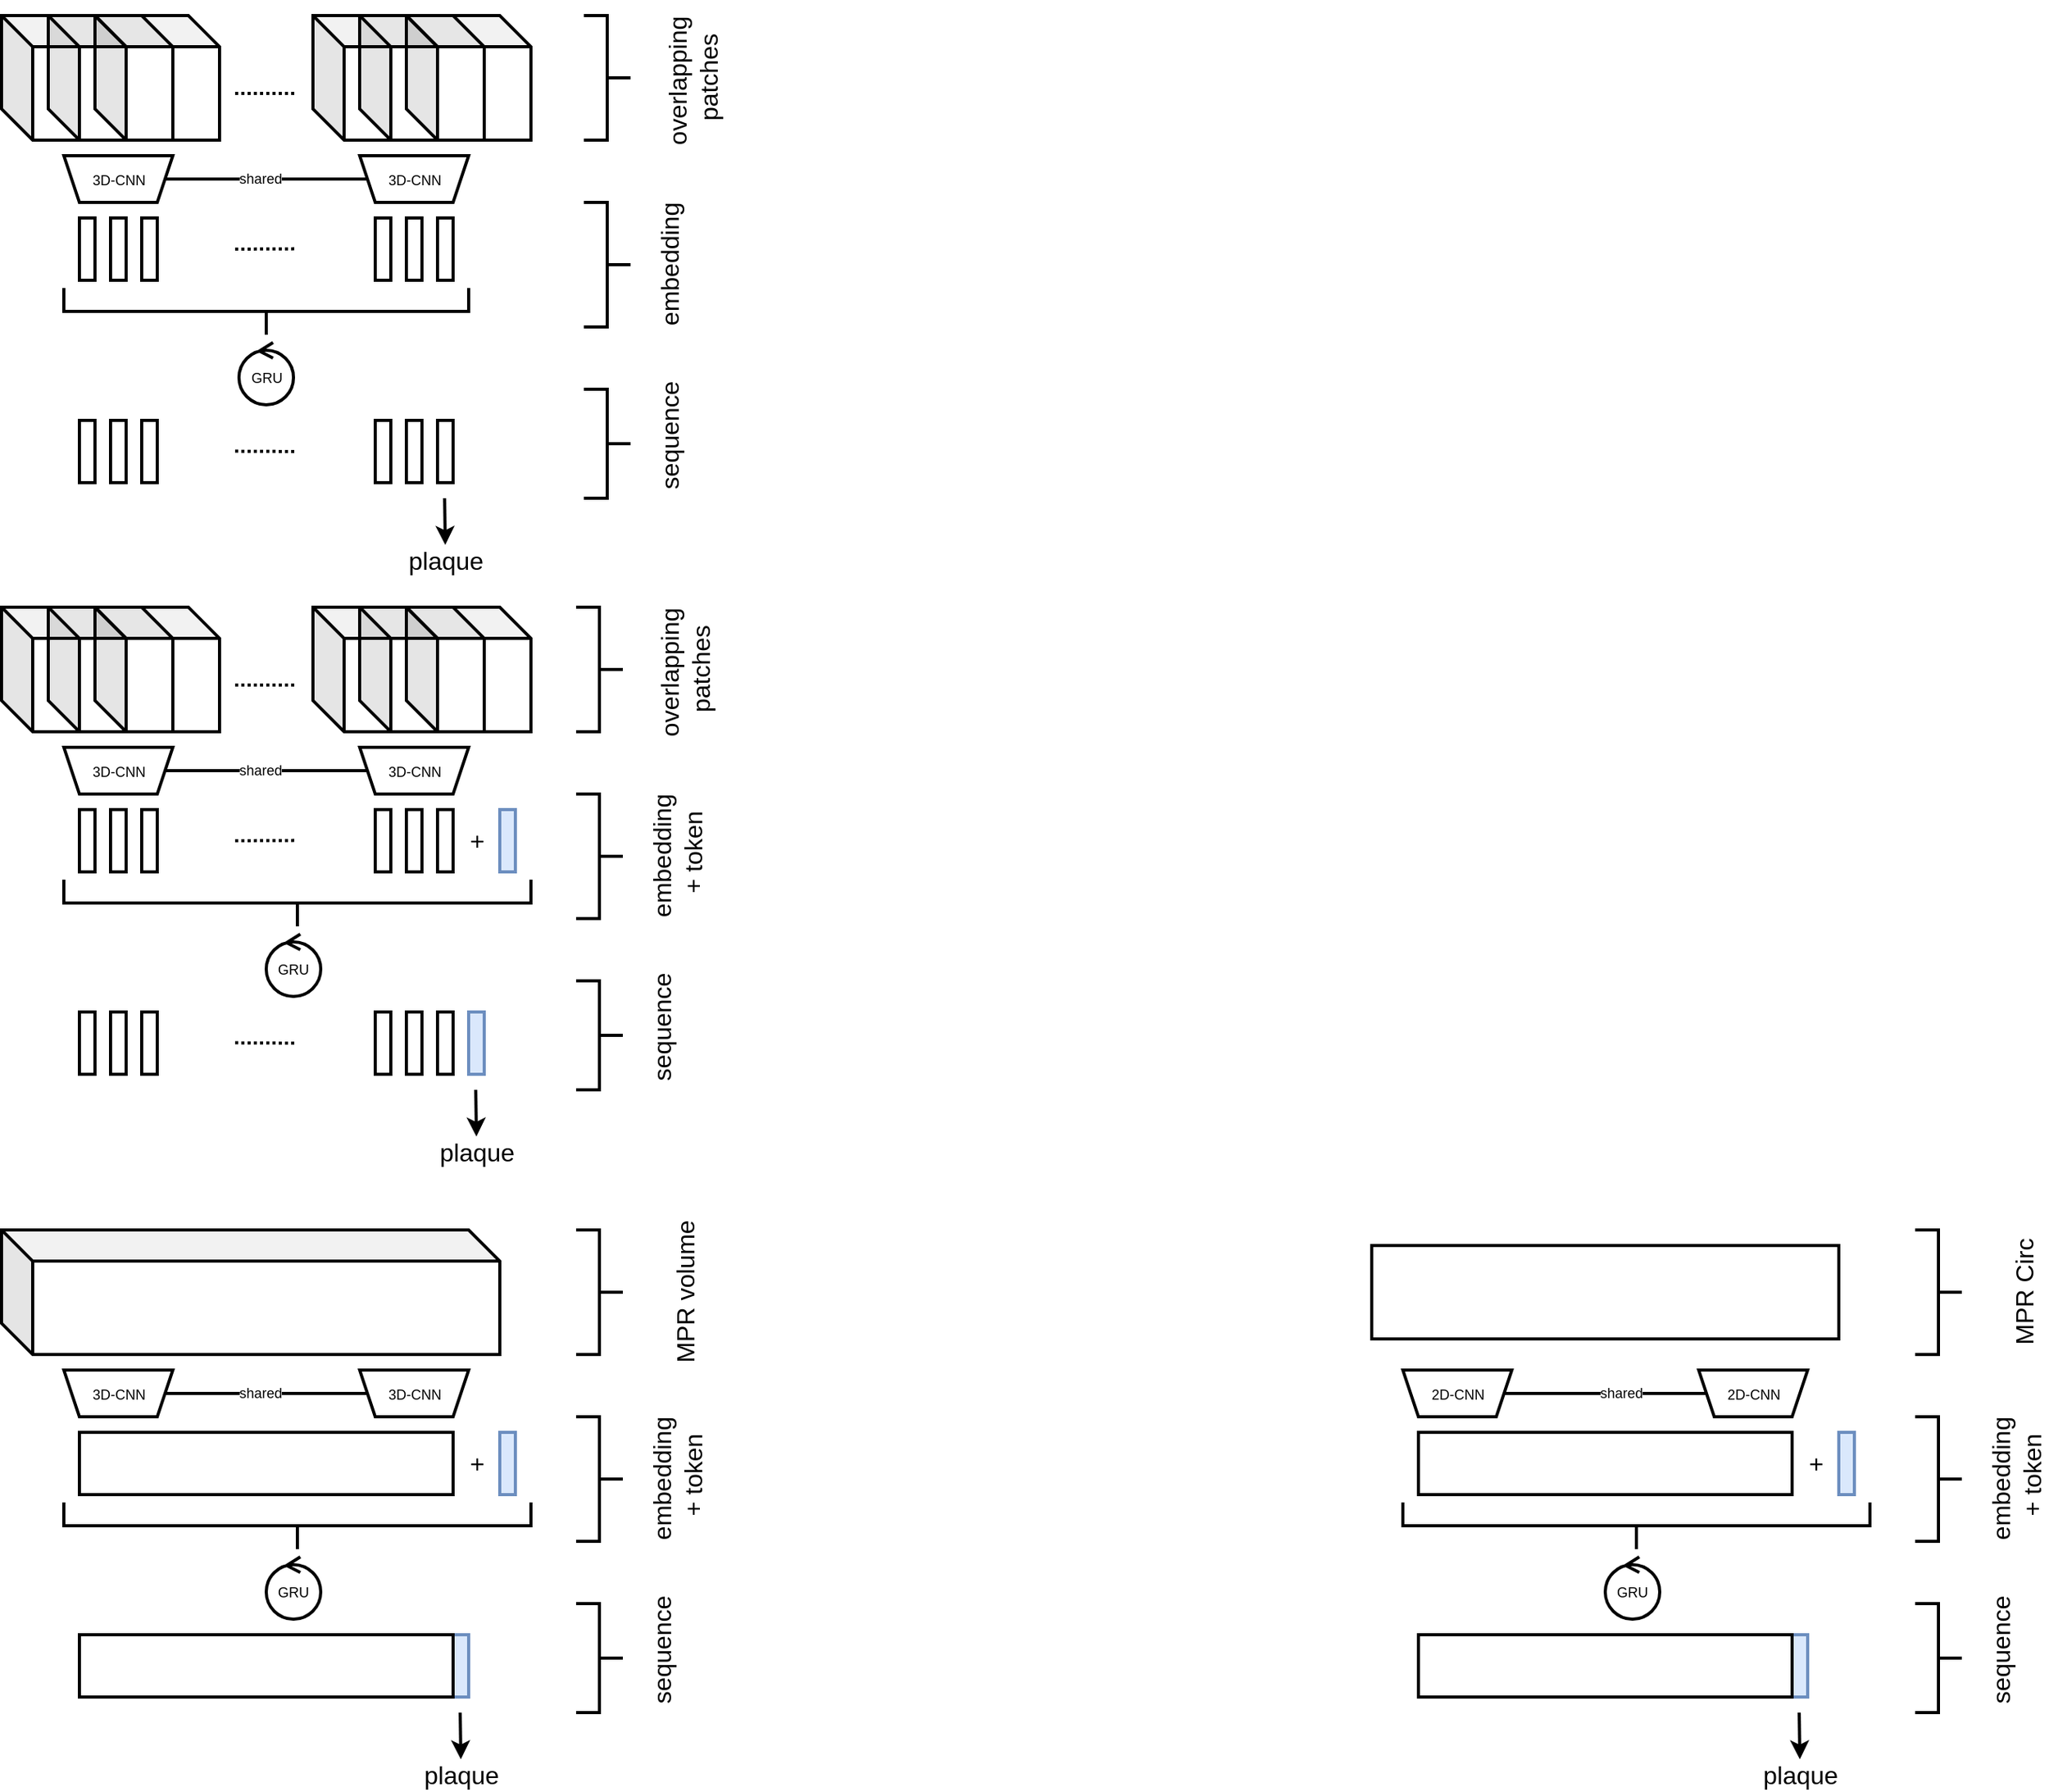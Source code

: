 <mxfile version="16.5.2" type="github">
  <diagram id="wu3s9VQ9t52bFEnNtLgB" name="Page-1">
    <mxGraphModel dx="2966" dy="1563" grid="1" gridSize="10" guides="1" tooltips="1" connect="1" arrows="1" fold="1" page="1" pageScale="1" pageWidth="827" pageHeight="1169" math="0" shadow="0">
      <root>
        <mxCell id="0" />
        <mxCell id="1" parent="0" />
        <mxCell id="9XVw_O79pxeB6KCYu5-Q-149" value="" style="shape=cube;whiteSpace=wrap;html=1;boundedLbl=1;backgroundOutline=1;darkOpacity=0.05;darkOpacity2=0.1;fillColor=none;strokeWidth=2;" vertex="1" parent="1">
          <mxGeometry x="40" y="400" width="80" height="80" as="geometry" />
        </mxCell>
        <mxCell id="9XVw_O79pxeB6KCYu5-Q-150" value="" style="shape=cube;whiteSpace=wrap;html=1;boundedLbl=1;backgroundOutline=1;darkOpacity=0.05;darkOpacity2=0.1;fillColor=none;strokeWidth=2;" vertex="1" parent="1">
          <mxGeometry x="70" y="400" width="80" height="80" as="geometry" />
        </mxCell>
        <mxCell id="9XVw_O79pxeB6KCYu5-Q-151" value="" style="shape=cube;whiteSpace=wrap;html=1;boundedLbl=1;backgroundOutline=1;darkOpacity=0.05;darkOpacity2=0.1;fillColor=none;strokeWidth=2;" vertex="1" parent="1">
          <mxGeometry x="100" y="400" width="80" height="80" as="geometry" />
        </mxCell>
        <mxCell id="9XVw_O79pxeB6KCYu5-Q-152" value="" style="shape=cube;whiteSpace=wrap;html=1;boundedLbl=1;backgroundOutline=1;darkOpacity=0.05;darkOpacity2=0.1;fillColor=none;strokeWidth=2;" vertex="1" parent="1">
          <mxGeometry x="240" y="400" width="80" height="80" as="geometry" />
        </mxCell>
        <mxCell id="9XVw_O79pxeB6KCYu5-Q-153" value="" style="shape=cube;whiteSpace=wrap;html=1;boundedLbl=1;backgroundOutline=1;darkOpacity=0.05;darkOpacity2=0.1;fillColor=none;strokeWidth=2;" vertex="1" parent="1">
          <mxGeometry x="270" y="400" width="80" height="80" as="geometry" />
        </mxCell>
        <mxCell id="9XVw_O79pxeB6KCYu5-Q-154" value="" style="shape=cube;whiteSpace=wrap;html=1;boundedLbl=1;backgroundOutline=1;darkOpacity=0.05;darkOpacity2=0.1;fillColor=none;strokeWidth=2;" vertex="1" parent="1">
          <mxGeometry x="300" y="400" width="80" height="80" as="geometry" />
        </mxCell>
        <mxCell id="9XVw_O79pxeB6KCYu5-Q-155" value="" style="endArrow=none;dashed=1;html=1;rounded=0;strokeWidth=2;dashPattern=1 1;" edge="1" parent="1">
          <mxGeometry width="50" height="50" relative="1" as="geometry">
            <mxPoint x="190" y="450" as="sourcePoint" />
            <mxPoint x="230" y="450" as="targetPoint" />
          </mxGeometry>
        </mxCell>
        <mxCell id="9XVw_O79pxeB6KCYu5-Q-156" value="" style="rounded=0;whiteSpace=wrap;html=1;fillColor=none;strokeWidth=2;" vertex="1" parent="1">
          <mxGeometry x="90" y="530" width="10" height="40" as="geometry" />
        </mxCell>
        <mxCell id="9XVw_O79pxeB6KCYu5-Q-157" value="" style="group;fontSize=9;strokeWidth=2;" vertex="1" connectable="0" parent="1">
          <mxGeometry x="80" y="490" width="80" height="30" as="geometry" />
        </mxCell>
        <mxCell id="9XVw_O79pxeB6KCYu5-Q-158" value="" style="shape=trapezoid;perimeter=trapezoidPerimeter;whiteSpace=wrap;html=1;fixedSize=1;fillColor=none;rotation=-180;size=10;strokeWidth=2;" vertex="1" parent="9XVw_O79pxeB6KCYu5-Q-157">
          <mxGeometry width="70" height="30" as="geometry" />
        </mxCell>
        <mxCell id="9XVw_O79pxeB6KCYu5-Q-159" value="&lt;font style=&quot;font-size: 9px&quot;&gt;3D-CNN&lt;/font&gt;" style="text;html=1;align=center;verticalAlign=middle;resizable=0;points=[];autosize=1;strokeColor=none;fillColor=none;" vertex="1" parent="9XVw_O79pxeB6KCYu5-Q-157">
          <mxGeometry x="10" y="5" width="50" height="20" as="geometry" />
        </mxCell>
        <mxCell id="9XVw_O79pxeB6KCYu5-Q-160" value="" style="rounded=0;whiteSpace=wrap;html=1;fillColor=none;strokeWidth=2;" vertex="1" parent="1">
          <mxGeometry x="110" y="530" width="10" height="40" as="geometry" />
        </mxCell>
        <mxCell id="9XVw_O79pxeB6KCYu5-Q-161" value="" style="rounded=0;whiteSpace=wrap;html=1;fillColor=none;strokeWidth=2;" vertex="1" parent="1">
          <mxGeometry x="130" y="530" width="10" height="40" as="geometry" />
        </mxCell>
        <mxCell id="9XVw_O79pxeB6KCYu5-Q-162" value="" style="group;fontSize=9;strokeWidth=2;" vertex="1" connectable="0" parent="1">
          <mxGeometry x="270" y="490" width="70" height="30" as="geometry" />
        </mxCell>
        <mxCell id="9XVw_O79pxeB6KCYu5-Q-163" value="" style="shape=trapezoid;perimeter=trapezoidPerimeter;whiteSpace=wrap;html=1;fixedSize=1;fillColor=none;rotation=-180;size=10;strokeWidth=2;" vertex="1" parent="9XVw_O79pxeB6KCYu5-Q-162">
          <mxGeometry width="70" height="30" as="geometry" />
        </mxCell>
        <mxCell id="9XVw_O79pxeB6KCYu5-Q-164" value="&lt;font style=&quot;font-size: 9px&quot;&gt;3D-CNN&lt;/font&gt;" style="text;html=1;align=center;verticalAlign=middle;resizable=0;points=[];autosize=1;strokeColor=none;fillColor=none;" vertex="1" parent="9XVw_O79pxeB6KCYu5-Q-162">
          <mxGeometry x="10.125" y="5" width="50" height="20" as="geometry" />
        </mxCell>
        <mxCell id="9XVw_O79pxeB6KCYu5-Q-165" value="" style="endArrow=none;dashed=1;html=1;rounded=0;strokeWidth=2;dashPattern=1 1;" edge="1" parent="1">
          <mxGeometry width="50" height="50" relative="1" as="geometry">
            <mxPoint x="190" y="550" as="sourcePoint" />
            <mxPoint x="229" y="549.8" as="targetPoint" />
          </mxGeometry>
        </mxCell>
        <mxCell id="9XVw_O79pxeB6KCYu5-Q-166" value="GRU" style="ellipse;shape=umlControl;whiteSpace=wrap;html=1;fillColor=none;fontSize=9;strokeWidth=2;" vertex="1" parent="1">
          <mxGeometry x="210" y="610" width="35" height="40" as="geometry" />
        </mxCell>
        <mxCell id="9XVw_O79pxeB6KCYu5-Q-167" value="" style="rounded=0;whiteSpace=wrap;html=1;fillColor=none;strokeWidth=2;" vertex="1" parent="1">
          <mxGeometry x="280" y="530" width="10" height="40" as="geometry" />
        </mxCell>
        <mxCell id="9XVw_O79pxeB6KCYu5-Q-168" value="" style="rounded=0;whiteSpace=wrap;html=1;fillColor=none;strokeWidth=2;" vertex="1" parent="1">
          <mxGeometry x="300" y="530" width="10" height="40" as="geometry" />
        </mxCell>
        <mxCell id="9XVw_O79pxeB6KCYu5-Q-169" value="" style="rounded=0;whiteSpace=wrap;html=1;fillColor=none;strokeWidth=2;" vertex="1" parent="1">
          <mxGeometry x="320" y="530" width="10" height="40" as="geometry" />
        </mxCell>
        <mxCell id="9XVw_O79pxeB6KCYu5-Q-170" style="edgeStyle=orthogonalEdgeStyle;rounded=0;orthogonalLoop=1;jettySize=auto;html=1;exitX=0;exitY=0.5;exitDx=0;exitDy=0;entryX=1;entryY=0.5;entryDx=0;entryDy=0;fontSize=9;endArrow=none;endFill=0;strokeWidth=2;" edge="1" parent="1" source="9XVw_O79pxeB6KCYu5-Q-158" target="9XVw_O79pxeB6KCYu5-Q-163">
          <mxGeometry relative="1" as="geometry" />
        </mxCell>
        <mxCell id="9XVw_O79pxeB6KCYu5-Q-171" value="shared" style="edgeLabel;html=1;align=center;verticalAlign=middle;resizable=0;points=[];fontSize=9;" vertex="1" connectable="0" parent="9XVw_O79pxeB6KCYu5-Q-170">
          <mxGeometry x="-0.303" y="2" relative="1" as="geometry">
            <mxPoint x="15" y="2" as="offset" />
          </mxGeometry>
        </mxCell>
        <mxCell id="9XVw_O79pxeB6KCYu5-Q-172" value="" style="strokeWidth=2;html=1;shape=mxgraph.flowchart.annotation_2;align=left;labelPosition=right;pointerEvents=1;fontSize=16;fillColor=none;rotation=-90;" vertex="1" parent="1">
          <mxGeometry x="215" y="440" width="30" height="300" as="geometry" />
        </mxCell>
        <mxCell id="9XVw_O79pxeB6KCYu5-Q-173" value="" style="rounded=0;whiteSpace=wrap;html=1;fillColor=none;strokeWidth=2;" vertex="1" parent="1">
          <mxGeometry x="90" y="660" width="10" height="40" as="geometry" />
        </mxCell>
        <mxCell id="9XVw_O79pxeB6KCYu5-Q-174" value="" style="rounded=0;whiteSpace=wrap;html=1;fillColor=none;strokeWidth=2;" vertex="1" parent="1">
          <mxGeometry x="110" y="660" width="10" height="40" as="geometry" />
        </mxCell>
        <mxCell id="9XVw_O79pxeB6KCYu5-Q-175" value="" style="rounded=0;whiteSpace=wrap;html=1;fillColor=none;strokeWidth=2;" vertex="1" parent="1">
          <mxGeometry x="130" y="660" width="10" height="40" as="geometry" />
        </mxCell>
        <mxCell id="9XVw_O79pxeB6KCYu5-Q-176" value="" style="endArrow=none;dashed=1;html=1;rounded=0;strokeWidth=2;dashPattern=1 1;" edge="1" parent="1">
          <mxGeometry width="50" height="50" relative="1" as="geometry">
            <mxPoint x="190" y="679.8" as="sourcePoint" />
            <mxPoint x="230" y="680" as="targetPoint" />
          </mxGeometry>
        </mxCell>
        <mxCell id="9XVw_O79pxeB6KCYu5-Q-177" value="" style="rounded=0;whiteSpace=wrap;html=1;fillColor=none;strokeWidth=2;" vertex="1" parent="1">
          <mxGeometry x="280" y="660" width="10" height="40" as="geometry" />
        </mxCell>
        <mxCell id="9XVw_O79pxeB6KCYu5-Q-178" value="" style="rounded=0;whiteSpace=wrap;html=1;fillColor=none;strokeWidth=2;" vertex="1" parent="1">
          <mxGeometry x="300" y="660" width="10" height="40" as="geometry" />
        </mxCell>
        <mxCell id="9XVw_O79pxeB6KCYu5-Q-179" value="" style="rounded=0;whiteSpace=wrap;html=1;fillColor=none;strokeWidth=2;" vertex="1" parent="1">
          <mxGeometry x="320" y="660" width="10" height="40" as="geometry" />
        </mxCell>
        <mxCell id="9XVw_O79pxeB6KCYu5-Q-180" value="plaque" style="text;html=1;align=center;verticalAlign=middle;resizable=0;points=[];autosize=1;strokeColor=none;fillColor=none;fontSize=16;" vertex="1" parent="1">
          <mxGeometry x="315" y="740" width="60" height="20" as="geometry" />
        </mxCell>
        <mxCell id="9XVw_O79pxeB6KCYu5-Q-181" value="" style="endArrow=classic;html=1;rounded=0;fontSize=16;strokeColor=#000000;strokeWidth=2;entryX=0.5;entryY=0;entryDx=0;entryDy=0;entryPerimeter=0;" edge="1" parent="1">
          <mxGeometry width="50" height="50" relative="1" as="geometry">
            <mxPoint x="344.57" y="710" as="sourcePoint" />
            <mxPoint x="345" y="740" as="targetPoint" />
          </mxGeometry>
        </mxCell>
        <mxCell id="9XVw_O79pxeB6KCYu5-Q-182" value="+" style="text;html=1;align=center;verticalAlign=middle;resizable=0;points=[];autosize=1;strokeColor=none;fillColor=none;fontSize=16;" vertex="1" parent="1">
          <mxGeometry x="330" y="540" width="30" height="20" as="geometry" />
        </mxCell>
        <mxCell id="9XVw_O79pxeB6KCYu5-Q-183" value="" style="rounded=0;whiteSpace=wrap;html=1;fillColor=#dae8fc;strokeWidth=2;strokeColor=#6c8ebf;" vertex="1" parent="1">
          <mxGeometry x="360" y="530" width="10" height="40" as="geometry" />
        </mxCell>
        <mxCell id="9XVw_O79pxeB6KCYu5-Q-184" value="" style="rounded=0;whiteSpace=wrap;html=1;fillColor=#dae8fc;strokeWidth=2;strokeColor=#6c8ebf;" vertex="1" parent="1">
          <mxGeometry x="340" y="660" width="10" height="40" as="geometry" />
        </mxCell>
        <mxCell id="9XVw_O79pxeB6KCYu5-Q-221" value="" style="group" vertex="1" connectable="0" parent="1">
          <mxGeometry x="40" y="20" width="340" height="360" as="geometry" />
        </mxCell>
        <mxCell id="9XVw_O79pxeB6KCYu5-Q-1" value="" style="shape=cube;whiteSpace=wrap;html=1;boundedLbl=1;backgroundOutline=1;darkOpacity=0.05;darkOpacity2=0.1;fillColor=none;strokeWidth=2;" vertex="1" parent="9XVw_O79pxeB6KCYu5-Q-221">
          <mxGeometry width="80" height="80" as="geometry" />
        </mxCell>
        <mxCell id="9XVw_O79pxeB6KCYu5-Q-8" value="" style="shape=cube;whiteSpace=wrap;html=1;boundedLbl=1;backgroundOutline=1;darkOpacity=0.05;darkOpacity2=0.1;fillColor=none;strokeWidth=2;" vertex="1" parent="9XVw_O79pxeB6KCYu5-Q-221">
          <mxGeometry x="30" width="80" height="80" as="geometry" />
        </mxCell>
        <mxCell id="9XVw_O79pxeB6KCYu5-Q-9" value="" style="shape=cube;whiteSpace=wrap;html=1;boundedLbl=1;backgroundOutline=1;darkOpacity=0.05;darkOpacity2=0.1;fillColor=none;strokeWidth=2;" vertex="1" parent="9XVw_O79pxeB6KCYu5-Q-221">
          <mxGeometry x="60" width="80" height="80" as="geometry" />
        </mxCell>
        <mxCell id="9XVw_O79pxeB6KCYu5-Q-10" value="" style="shape=cube;whiteSpace=wrap;html=1;boundedLbl=1;backgroundOutline=1;darkOpacity=0.05;darkOpacity2=0.1;fillColor=none;strokeWidth=2;" vertex="1" parent="9XVw_O79pxeB6KCYu5-Q-221">
          <mxGeometry x="200" width="80" height="80" as="geometry" />
        </mxCell>
        <mxCell id="9XVw_O79pxeB6KCYu5-Q-11" value="" style="shape=cube;whiteSpace=wrap;html=1;boundedLbl=1;backgroundOutline=1;darkOpacity=0.05;darkOpacity2=0.1;fillColor=none;strokeWidth=2;" vertex="1" parent="9XVw_O79pxeB6KCYu5-Q-221">
          <mxGeometry x="230" width="80" height="80" as="geometry" />
        </mxCell>
        <mxCell id="9XVw_O79pxeB6KCYu5-Q-12" value="" style="shape=cube;whiteSpace=wrap;html=1;boundedLbl=1;backgroundOutline=1;darkOpacity=0.05;darkOpacity2=0.1;fillColor=none;strokeWidth=2;" vertex="1" parent="9XVw_O79pxeB6KCYu5-Q-221">
          <mxGeometry x="260" width="80" height="80" as="geometry" />
        </mxCell>
        <mxCell id="9XVw_O79pxeB6KCYu5-Q-14" value="" style="endArrow=none;dashed=1;html=1;rounded=0;strokeWidth=2;dashPattern=1 1;" edge="1" parent="9XVw_O79pxeB6KCYu5-Q-221">
          <mxGeometry width="50" height="50" relative="1" as="geometry">
            <mxPoint x="150" y="50" as="sourcePoint" />
            <mxPoint x="190" y="50" as="targetPoint" />
          </mxGeometry>
        </mxCell>
        <mxCell id="9XVw_O79pxeB6KCYu5-Q-24" value="" style="rounded=0;whiteSpace=wrap;html=1;fillColor=none;strokeWidth=2;" vertex="1" parent="9XVw_O79pxeB6KCYu5-Q-221">
          <mxGeometry x="50" y="130" width="10" height="40" as="geometry" />
        </mxCell>
        <mxCell id="9XVw_O79pxeB6KCYu5-Q-26" value="" style="group;fontSize=9;strokeWidth=2;" vertex="1" connectable="0" parent="9XVw_O79pxeB6KCYu5-Q-221">
          <mxGeometry x="40" y="90" width="80" height="30" as="geometry" />
        </mxCell>
        <mxCell id="9XVw_O79pxeB6KCYu5-Q-16" value="" style="shape=trapezoid;perimeter=trapezoidPerimeter;whiteSpace=wrap;html=1;fixedSize=1;fillColor=none;rotation=-180;size=10;strokeWidth=2;" vertex="1" parent="9XVw_O79pxeB6KCYu5-Q-26">
          <mxGeometry width="70" height="30" as="geometry" />
        </mxCell>
        <mxCell id="9XVw_O79pxeB6KCYu5-Q-17" value="&lt;font style=&quot;font-size: 9px&quot;&gt;3D-CNN&lt;/font&gt;" style="text;html=1;align=center;verticalAlign=middle;resizable=0;points=[];autosize=1;strokeColor=none;fillColor=none;" vertex="1" parent="9XVw_O79pxeB6KCYu5-Q-26">
          <mxGeometry x="10" y="5" width="50" height="20" as="geometry" />
        </mxCell>
        <mxCell id="9XVw_O79pxeB6KCYu5-Q-28" value="" style="rounded=0;whiteSpace=wrap;html=1;fillColor=none;strokeWidth=2;" vertex="1" parent="9XVw_O79pxeB6KCYu5-Q-221">
          <mxGeometry x="70" y="130" width="10" height="40" as="geometry" />
        </mxCell>
        <mxCell id="9XVw_O79pxeB6KCYu5-Q-29" value="" style="rounded=0;whiteSpace=wrap;html=1;fillColor=none;strokeWidth=2;" vertex="1" parent="9XVw_O79pxeB6KCYu5-Q-221">
          <mxGeometry x="90" y="130" width="10" height="40" as="geometry" />
        </mxCell>
        <mxCell id="9XVw_O79pxeB6KCYu5-Q-34" value="" style="group;fontSize=9;strokeWidth=2;" vertex="1" connectable="0" parent="9XVw_O79pxeB6KCYu5-Q-221">
          <mxGeometry x="230" y="90" width="70" height="30" as="geometry" />
        </mxCell>
        <mxCell id="9XVw_O79pxeB6KCYu5-Q-35" value="" style="shape=trapezoid;perimeter=trapezoidPerimeter;whiteSpace=wrap;html=1;fixedSize=1;fillColor=none;rotation=-180;size=10;strokeWidth=2;" vertex="1" parent="9XVw_O79pxeB6KCYu5-Q-34">
          <mxGeometry width="70" height="30" as="geometry" />
        </mxCell>
        <mxCell id="9XVw_O79pxeB6KCYu5-Q-36" value="&lt;font style=&quot;font-size: 9px&quot;&gt;3D-CNN&lt;/font&gt;" style="text;html=1;align=center;verticalAlign=middle;resizable=0;points=[];autosize=1;strokeColor=none;fillColor=none;" vertex="1" parent="9XVw_O79pxeB6KCYu5-Q-34">
          <mxGeometry x="10.125" y="5" width="50" height="20" as="geometry" />
        </mxCell>
        <mxCell id="9XVw_O79pxeB6KCYu5-Q-39" value="" style="endArrow=none;dashed=1;html=1;rounded=0;strokeWidth=2;dashPattern=1 1;" edge="1" parent="9XVw_O79pxeB6KCYu5-Q-221">
          <mxGeometry width="50" height="50" relative="1" as="geometry">
            <mxPoint x="150" y="150" as="sourcePoint" />
            <mxPoint x="189" y="149.8" as="targetPoint" />
          </mxGeometry>
        </mxCell>
        <mxCell id="9XVw_O79pxeB6KCYu5-Q-52" value="GRU" style="ellipse;shape=umlControl;whiteSpace=wrap;html=1;fillColor=none;fontSize=9;strokeWidth=2;" vertex="1" parent="9XVw_O79pxeB6KCYu5-Q-221">
          <mxGeometry x="152.5" y="210" width="35" height="40" as="geometry" />
        </mxCell>
        <mxCell id="9XVw_O79pxeB6KCYu5-Q-53" value="" style="rounded=0;whiteSpace=wrap;html=1;fillColor=none;strokeWidth=2;" vertex="1" parent="9XVw_O79pxeB6KCYu5-Q-221">
          <mxGeometry x="240" y="130" width="10" height="40" as="geometry" />
        </mxCell>
        <mxCell id="9XVw_O79pxeB6KCYu5-Q-54" value="" style="rounded=0;whiteSpace=wrap;html=1;fillColor=none;strokeWidth=2;" vertex="1" parent="9XVw_O79pxeB6KCYu5-Q-221">
          <mxGeometry x="260" y="130" width="10" height="40" as="geometry" />
        </mxCell>
        <mxCell id="9XVw_O79pxeB6KCYu5-Q-55" value="" style="rounded=0;whiteSpace=wrap;html=1;fillColor=none;strokeWidth=2;" vertex="1" parent="9XVw_O79pxeB6KCYu5-Q-221">
          <mxGeometry x="280" y="130" width="10" height="40" as="geometry" />
        </mxCell>
        <mxCell id="9XVw_O79pxeB6KCYu5-Q-72" style="edgeStyle=orthogonalEdgeStyle;rounded=0;orthogonalLoop=1;jettySize=auto;html=1;exitX=0;exitY=0.5;exitDx=0;exitDy=0;entryX=1;entryY=0.5;entryDx=0;entryDy=0;fontSize=9;endArrow=none;endFill=0;strokeWidth=2;" edge="1" parent="9XVw_O79pxeB6KCYu5-Q-221" source="9XVw_O79pxeB6KCYu5-Q-16" target="9XVw_O79pxeB6KCYu5-Q-35">
          <mxGeometry relative="1" as="geometry" />
        </mxCell>
        <mxCell id="9XVw_O79pxeB6KCYu5-Q-73" value="shared" style="edgeLabel;html=1;align=center;verticalAlign=middle;resizable=0;points=[];fontSize=9;" vertex="1" connectable="0" parent="9XVw_O79pxeB6KCYu5-Q-72">
          <mxGeometry x="-0.303" y="2" relative="1" as="geometry">
            <mxPoint x="15" y="2" as="offset" />
          </mxGeometry>
        </mxCell>
        <mxCell id="9XVw_O79pxeB6KCYu5-Q-128" value="" style="strokeWidth=2;html=1;shape=mxgraph.flowchart.annotation_2;align=left;labelPosition=right;pointerEvents=1;fontSize=16;fillColor=none;rotation=-90;" vertex="1" parent="9XVw_O79pxeB6KCYu5-Q-221">
          <mxGeometry x="155" y="60" width="30" height="260" as="geometry" />
        </mxCell>
        <mxCell id="9XVw_O79pxeB6KCYu5-Q-129" value="" style="rounded=0;whiteSpace=wrap;html=1;fillColor=none;strokeWidth=2;" vertex="1" parent="9XVw_O79pxeB6KCYu5-Q-221">
          <mxGeometry x="50" y="260" width="10" height="40" as="geometry" />
        </mxCell>
        <mxCell id="9XVw_O79pxeB6KCYu5-Q-130" value="" style="rounded=0;whiteSpace=wrap;html=1;fillColor=none;strokeWidth=2;" vertex="1" parent="9XVw_O79pxeB6KCYu5-Q-221">
          <mxGeometry x="70" y="260" width="10" height="40" as="geometry" />
        </mxCell>
        <mxCell id="9XVw_O79pxeB6KCYu5-Q-131" value="" style="rounded=0;whiteSpace=wrap;html=1;fillColor=none;strokeWidth=2;" vertex="1" parent="9XVw_O79pxeB6KCYu5-Q-221">
          <mxGeometry x="90" y="260" width="10" height="40" as="geometry" />
        </mxCell>
        <mxCell id="9XVw_O79pxeB6KCYu5-Q-132" value="" style="endArrow=none;dashed=1;html=1;rounded=0;strokeWidth=2;dashPattern=1 1;" edge="1" parent="9XVw_O79pxeB6KCYu5-Q-221">
          <mxGeometry width="50" height="50" relative="1" as="geometry">
            <mxPoint x="150" y="279.8" as="sourcePoint" />
            <mxPoint x="190" y="280" as="targetPoint" />
          </mxGeometry>
        </mxCell>
        <mxCell id="9XVw_O79pxeB6KCYu5-Q-133" value="" style="rounded=0;whiteSpace=wrap;html=1;fillColor=none;strokeWidth=2;" vertex="1" parent="9XVw_O79pxeB6KCYu5-Q-221">
          <mxGeometry x="240" y="260" width="10" height="40" as="geometry" />
        </mxCell>
        <mxCell id="9XVw_O79pxeB6KCYu5-Q-134" value="" style="rounded=0;whiteSpace=wrap;html=1;fillColor=none;strokeWidth=2;" vertex="1" parent="9XVw_O79pxeB6KCYu5-Q-221">
          <mxGeometry x="260" y="260" width="10" height="40" as="geometry" />
        </mxCell>
        <mxCell id="9XVw_O79pxeB6KCYu5-Q-135" value="" style="rounded=0;whiteSpace=wrap;html=1;fillColor=none;strokeWidth=2;" vertex="1" parent="9XVw_O79pxeB6KCYu5-Q-221">
          <mxGeometry x="280" y="260" width="10" height="40" as="geometry" />
        </mxCell>
        <mxCell id="9XVw_O79pxeB6KCYu5-Q-147" value="plaque" style="text;html=1;align=center;verticalAlign=middle;resizable=0;points=[];autosize=1;strokeColor=none;fillColor=none;fontSize=16;" vertex="1" parent="9XVw_O79pxeB6KCYu5-Q-221">
          <mxGeometry x="255" y="340" width="60" height="20" as="geometry" />
        </mxCell>
        <mxCell id="9XVw_O79pxeB6KCYu5-Q-148" value="" style="endArrow=classic;html=1;rounded=0;fontSize=16;strokeColor=#000000;strokeWidth=2;entryX=0.5;entryY=0;entryDx=0;entryDy=0;entryPerimeter=0;" edge="1" parent="9XVw_O79pxeB6KCYu5-Q-221">
          <mxGeometry width="50" height="50" relative="1" as="geometry">
            <mxPoint x="284.57" y="310" as="sourcePoint" />
            <mxPoint x="285" y="340" as="targetPoint" />
          </mxGeometry>
        </mxCell>
        <mxCell id="9XVw_O79pxeB6KCYu5-Q-222" value="" style="shape=cube;whiteSpace=wrap;html=1;boundedLbl=1;backgroundOutline=1;darkOpacity=0.05;darkOpacity2=0.1;fillColor=none;strokeWidth=2;" vertex="1" parent="1">
          <mxGeometry x="40" y="800" width="320" height="80" as="geometry" />
        </mxCell>
        <mxCell id="9XVw_O79pxeB6KCYu5-Q-230" value="" style="group;fontSize=9;strokeWidth=2;" vertex="1" connectable="0" parent="1">
          <mxGeometry x="80" y="890" width="80" height="30" as="geometry" />
        </mxCell>
        <mxCell id="9XVw_O79pxeB6KCYu5-Q-231" value="" style="shape=trapezoid;perimeter=trapezoidPerimeter;whiteSpace=wrap;html=1;fixedSize=1;fillColor=none;rotation=-180;size=10;strokeWidth=2;" vertex="1" parent="9XVw_O79pxeB6KCYu5-Q-230">
          <mxGeometry width="70" height="30" as="geometry" />
        </mxCell>
        <mxCell id="9XVw_O79pxeB6KCYu5-Q-232" value="&lt;font style=&quot;font-size: 9px&quot;&gt;3D-CNN&lt;/font&gt;" style="text;html=1;align=center;verticalAlign=middle;resizable=0;points=[];autosize=1;strokeColor=none;fillColor=none;" vertex="1" parent="9XVw_O79pxeB6KCYu5-Q-230">
          <mxGeometry x="10" y="5" width="50" height="20" as="geometry" />
        </mxCell>
        <mxCell id="9XVw_O79pxeB6KCYu5-Q-235" value="" style="group;fontSize=9;strokeWidth=2;" vertex="1" connectable="0" parent="1">
          <mxGeometry x="270" y="890" width="70" height="30" as="geometry" />
        </mxCell>
        <mxCell id="9XVw_O79pxeB6KCYu5-Q-236" value="" style="shape=trapezoid;perimeter=trapezoidPerimeter;whiteSpace=wrap;html=1;fixedSize=1;fillColor=none;rotation=-180;size=10;strokeWidth=2;" vertex="1" parent="9XVw_O79pxeB6KCYu5-Q-235">
          <mxGeometry width="70" height="30" as="geometry" />
        </mxCell>
        <mxCell id="9XVw_O79pxeB6KCYu5-Q-237" value="&lt;font style=&quot;font-size: 9px&quot;&gt;3D-CNN&lt;/font&gt;" style="text;html=1;align=center;verticalAlign=middle;resizable=0;points=[];autosize=1;strokeColor=none;fillColor=none;" vertex="1" parent="9XVw_O79pxeB6KCYu5-Q-235">
          <mxGeometry x="10.125" y="5" width="50" height="20" as="geometry" />
        </mxCell>
        <mxCell id="9XVw_O79pxeB6KCYu5-Q-239" value="GRU" style="ellipse;shape=umlControl;whiteSpace=wrap;html=1;fillColor=none;fontSize=9;strokeWidth=2;" vertex="1" parent="1">
          <mxGeometry x="210" y="1010" width="35" height="40" as="geometry" />
        </mxCell>
        <mxCell id="9XVw_O79pxeB6KCYu5-Q-242" value="" style="rounded=0;whiteSpace=wrap;html=1;fillColor=none;strokeWidth=2;" vertex="1" parent="1">
          <mxGeometry x="90" y="930" width="240" height="40" as="geometry" />
        </mxCell>
        <mxCell id="9XVw_O79pxeB6KCYu5-Q-243" style="edgeStyle=orthogonalEdgeStyle;rounded=0;orthogonalLoop=1;jettySize=auto;html=1;exitX=0;exitY=0.5;exitDx=0;exitDy=0;entryX=1;entryY=0.5;entryDx=0;entryDy=0;fontSize=9;endArrow=none;endFill=0;strokeWidth=2;" edge="1" parent="1" source="9XVw_O79pxeB6KCYu5-Q-231" target="9XVw_O79pxeB6KCYu5-Q-236">
          <mxGeometry relative="1" as="geometry" />
        </mxCell>
        <mxCell id="9XVw_O79pxeB6KCYu5-Q-244" value="shared" style="edgeLabel;html=1;align=center;verticalAlign=middle;resizable=0;points=[];fontSize=9;" vertex="1" connectable="0" parent="9XVw_O79pxeB6KCYu5-Q-243">
          <mxGeometry x="-0.303" y="2" relative="1" as="geometry">
            <mxPoint x="15" y="2" as="offset" />
          </mxGeometry>
        </mxCell>
        <mxCell id="9XVw_O79pxeB6KCYu5-Q-245" value="" style="strokeWidth=2;html=1;shape=mxgraph.flowchart.annotation_2;align=left;labelPosition=right;pointerEvents=1;fontSize=16;fillColor=none;rotation=-90;" vertex="1" parent="1">
          <mxGeometry x="215" y="840" width="30" height="300" as="geometry" />
        </mxCell>
        <mxCell id="9XVw_O79pxeB6KCYu5-Q-253" value="plaque" style="text;html=1;align=center;verticalAlign=middle;resizable=0;points=[];autosize=1;strokeColor=none;fillColor=none;fontSize=16;" vertex="1" parent="1">
          <mxGeometry x="305" y="1140" width="60" height="20" as="geometry" />
        </mxCell>
        <mxCell id="9XVw_O79pxeB6KCYu5-Q-254" value="" style="endArrow=classic;html=1;rounded=0;fontSize=16;strokeColor=#000000;strokeWidth=2;entryX=0.5;entryY=0;entryDx=0;entryDy=0;entryPerimeter=0;" edge="1" parent="1">
          <mxGeometry width="50" height="50" relative="1" as="geometry">
            <mxPoint x="334.57" y="1110" as="sourcePoint" />
            <mxPoint x="335" y="1140" as="targetPoint" />
          </mxGeometry>
        </mxCell>
        <mxCell id="9XVw_O79pxeB6KCYu5-Q-255" value="+" style="text;html=1;align=center;verticalAlign=middle;resizable=0;points=[];autosize=1;strokeColor=none;fillColor=none;fontSize=16;" vertex="1" parent="1">
          <mxGeometry x="330" y="940" width="30" height="20" as="geometry" />
        </mxCell>
        <mxCell id="9XVw_O79pxeB6KCYu5-Q-256" value="" style="rounded=0;whiteSpace=wrap;html=1;fillColor=#dae8fc;strokeWidth=2;strokeColor=#6c8ebf;" vertex="1" parent="1">
          <mxGeometry x="330" y="1060" width="10" height="40" as="geometry" />
        </mxCell>
        <mxCell id="9XVw_O79pxeB6KCYu5-Q-266" value="" style="rounded=0;whiteSpace=wrap;html=1;fillColor=none;strokeWidth=2;" vertex="1" parent="1">
          <mxGeometry x="90" y="1060" width="240" height="40" as="geometry" />
        </mxCell>
        <mxCell id="9XVw_O79pxeB6KCYu5-Q-267" value="" style="rounded=0;whiteSpace=wrap;html=1;fillColor=#dae8fc;strokeWidth=2;strokeColor=#6c8ebf;" vertex="1" parent="1">
          <mxGeometry x="360" y="930" width="10" height="40" as="geometry" />
        </mxCell>
        <mxCell id="9XVw_O79pxeB6KCYu5-Q-286" value="overlapping&amp;nbsp;&lt;br&gt;patches" style="text;html=1;align=center;verticalAlign=middle;resizable=0;points=[];autosize=1;strokeColor=none;fillColor=none;fontSize=16;rotation=-90;" vertex="1" parent="1">
          <mxGeometry x="429" y="420" width="100" height="40" as="geometry" />
        </mxCell>
        <mxCell id="9XVw_O79pxeB6KCYu5-Q-287" value="embedding&lt;br&gt;&amp;nbsp;+ token" style="text;html=1;align=center;verticalAlign=middle;resizable=0;points=[];autosize=1;strokeColor=none;fillColor=none;fontSize=16;rotation=-90;" vertex="1" parent="1">
          <mxGeometry x="429" y="540" width="90" height="40" as="geometry" />
        </mxCell>
        <mxCell id="9XVw_O79pxeB6KCYu5-Q-288" value="sequence" style="text;html=1;align=center;verticalAlign=middle;resizable=0;points=[];autosize=1;strokeColor=none;fillColor=none;fontSize=16;rotation=-90;" vertex="1" parent="1">
          <mxGeometry x="419" y="660" width="90" height="20" as="geometry" />
        </mxCell>
        <mxCell id="9XVw_O79pxeB6KCYu5-Q-289" value="" style="strokeWidth=2;html=1;shape=mxgraph.flowchart.annotation_2;align=left;labelPosition=right;pointerEvents=1;fontSize=16;fillColor=none;rotation=-180;" vertex="1" parent="1">
          <mxGeometry x="409" y="400" width="30" height="80" as="geometry" />
        </mxCell>
        <mxCell id="9XVw_O79pxeB6KCYu5-Q-290" value="" style="strokeWidth=2;html=1;shape=mxgraph.flowchart.annotation_2;align=left;labelPosition=right;pointerEvents=1;fontSize=16;fillColor=none;rotation=-180;" vertex="1" parent="1">
          <mxGeometry x="409" y="520" width="30" height="80" as="geometry" />
        </mxCell>
        <mxCell id="9XVw_O79pxeB6KCYu5-Q-291" value="" style="strokeWidth=2;html=1;shape=mxgraph.flowchart.annotation_2;align=left;labelPosition=right;pointerEvents=1;fontSize=16;fillColor=none;rotation=-180;" vertex="1" parent="1">
          <mxGeometry x="409" y="640" width="30" height="70" as="geometry" />
        </mxCell>
        <mxCell id="9XVw_O79pxeB6KCYu5-Q-293" value="overlapping&amp;nbsp;&lt;br&gt;patches" style="text;html=1;align=center;verticalAlign=middle;resizable=0;points=[];autosize=1;strokeColor=none;fillColor=none;fontSize=16;rotation=-90;" vertex="1" parent="1">
          <mxGeometry x="434" y="40" width="100" height="40" as="geometry" />
        </mxCell>
        <mxCell id="9XVw_O79pxeB6KCYu5-Q-294" value="embedding&lt;br&gt;&amp;nbsp;" style="text;html=1;align=center;verticalAlign=middle;resizable=0;points=[];autosize=1;strokeColor=none;fillColor=none;fontSize=16;rotation=-90;" vertex="1" parent="1">
          <mxGeometry x="434" y="160" width="90" height="40" as="geometry" />
        </mxCell>
        <mxCell id="9XVw_O79pxeB6KCYu5-Q-295" value="sequence" style="text;html=1;align=center;verticalAlign=middle;resizable=0;points=[];autosize=1;strokeColor=none;fillColor=none;fontSize=16;rotation=-90;" vertex="1" parent="1">
          <mxGeometry x="424" y="280" width="90" height="20" as="geometry" />
        </mxCell>
        <mxCell id="9XVw_O79pxeB6KCYu5-Q-296" value="" style="strokeWidth=2;html=1;shape=mxgraph.flowchart.annotation_2;align=left;labelPosition=right;pointerEvents=1;fontSize=16;fillColor=none;rotation=-180;" vertex="1" parent="1">
          <mxGeometry x="414" y="20" width="30" height="80" as="geometry" />
        </mxCell>
        <mxCell id="9XVw_O79pxeB6KCYu5-Q-297" value="" style="strokeWidth=2;html=1;shape=mxgraph.flowchart.annotation_2;align=left;labelPosition=right;pointerEvents=1;fontSize=16;fillColor=none;rotation=-180;" vertex="1" parent="1">
          <mxGeometry x="414" y="140" width="30" height="80" as="geometry" />
        </mxCell>
        <mxCell id="9XVw_O79pxeB6KCYu5-Q-298" value="" style="strokeWidth=2;html=1;shape=mxgraph.flowchart.annotation_2;align=left;labelPosition=right;pointerEvents=1;fontSize=16;fillColor=none;rotation=-180;" vertex="1" parent="1">
          <mxGeometry x="414" y="260" width="30" height="70" as="geometry" />
        </mxCell>
        <mxCell id="9XVw_O79pxeB6KCYu5-Q-299" value="MPR volume" style="text;html=1;align=center;verticalAlign=middle;resizable=0;points=[];autosize=1;strokeColor=none;fillColor=none;fontSize=16;rotation=-90;" vertex="1" parent="1">
          <mxGeometry x="424" y="830" width="110" height="20" as="geometry" />
        </mxCell>
        <mxCell id="9XVw_O79pxeB6KCYu5-Q-300" value="embedding&lt;br&gt;&amp;nbsp;+ token" style="text;html=1;align=center;verticalAlign=middle;resizable=0;points=[];autosize=1;strokeColor=none;fillColor=none;fontSize=16;rotation=-90;" vertex="1" parent="1">
          <mxGeometry x="429" y="940" width="90" height="40" as="geometry" />
        </mxCell>
        <mxCell id="9XVw_O79pxeB6KCYu5-Q-301" value="sequence" style="text;html=1;align=center;verticalAlign=middle;resizable=0;points=[];autosize=1;strokeColor=none;fillColor=none;fontSize=16;rotation=-90;" vertex="1" parent="1">
          <mxGeometry x="419" y="1060" width="90" height="20" as="geometry" />
        </mxCell>
        <mxCell id="9XVw_O79pxeB6KCYu5-Q-302" value="" style="strokeWidth=2;html=1;shape=mxgraph.flowchart.annotation_2;align=left;labelPosition=right;pointerEvents=1;fontSize=16;fillColor=none;rotation=-180;" vertex="1" parent="1">
          <mxGeometry x="409" y="800" width="30" height="80" as="geometry" />
        </mxCell>
        <mxCell id="9XVw_O79pxeB6KCYu5-Q-303" value="" style="strokeWidth=2;html=1;shape=mxgraph.flowchart.annotation_2;align=left;labelPosition=right;pointerEvents=1;fontSize=16;fillColor=none;rotation=-180;" vertex="1" parent="1">
          <mxGeometry x="409" y="920" width="30" height="80" as="geometry" />
        </mxCell>
        <mxCell id="9XVw_O79pxeB6KCYu5-Q-304" value="" style="strokeWidth=2;html=1;shape=mxgraph.flowchart.annotation_2;align=left;labelPosition=right;pointerEvents=1;fontSize=16;fillColor=none;rotation=-180;" vertex="1" parent="1">
          <mxGeometry x="409" y="1040" width="30" height="70" as="geometry" />
        </mxCell>
        <mxCell id="9XVw_O79pxeB6KCYu5-Q-306" value="" style="group;fontSize=9;strokeWidth=2;" vertex="1" connectable="0" parent="1">
          <mxGeometry x="940" y="890" width="80" height="30" as="geometry" />
        </mxCell>
        <mxCell id="9XVw_O79pxeB6KCYu5-Q-307" value="" style="shape=trapezoid;perimeter=trapezoidPerimeter;whiteSpace=wrap;html=1;fixedSize=1;fillColor=none;rotation=-180;size=10;strokeWidth=2;" vertex="1" parent="9XVw_O79pxeB6KCYu5-Q-306">
          <mxGeometry width="70" height="30" as="geometry" />
        </mxCell>
        <mxCell id="9XVw_O79pxeB6KCYu5-Q-308" value="&lt;font style=&quot;font-size: 9px&quot;&gt;2D-CNN&lt;/font&gt;" style="text;html=1;align=center;verticalAlign=middle;resizable=0;points=[];autosize=1;strokeColor=none;fillColor=none;" vertex="1" parent="9XVw_O79pxeB6KCYu5-Q-306">
          <mxGeometry x="10" y="5" width="50" height="20" as="geometry" />
        </mxCell>
        <mxCell id="9XVw_O79pxeB6KCYu5-Q-309" value="" style="group;fontSize=9;strokeWidth=2;" vertex="1" connectable="0" parent="1">
          <mxGeometry x="1130" y="890" width="70" height="30" as="geometry" />
        </mxCell>
        <mxCell id="9XVw_O79pxeB6KCYu5-Q-310" value="" style="shape=trapezoid;perimeter=trapezoidPerimeter;whiteSpace=wrap;html=1;fixedSize=1;fillColor=none;rotation=-180;size=10;strokeWidth=2;" vertex="1" parent="9XVw_O79pxeB6KCYu5-Q-309">
          <mxGeometry width="70" height="30" as="geometry" />
        </mxCell>
        <mxCell id="9XVw_O79pxeB6KCYu5-Q-311" value="&lt;font style=&quot;font-size: 9px&quot;&gt;2D-CNN&lt;/font&gt;" style="text;html=1;align=center;verticalAlign=middle;resizable=0;points=[];autosize=1;strokeColor=none;fillColor=none;" vertex="1" parent="9XVw_O79pxeB6KCYu5-Q-309">
          <mxGeometry x="10.125" y="5" width="50" height="20" as="geometry" />
        </mxCell>
        <mxCell id="9XVw_O79pxeB6KCYu5-Q-312" value="GRU" style="ellipse;shape=umlControl;whiteSpace=wrap;html=1;fillColor=none;fontSize=9;strokeWidth=2;" vertex="1" parent="1">
          <mxGeometry x="1070" y="1010" width="35" height="40" as="geometry" />
        </mxCell>
        <mxCell id="9XVw_O79pxeB6KCYu5-Q-313" value="" style="rounded=0;whiteSpace=wrap;html=1;fillColor=none;strokeWidth=2;" vertex="1" parent="1">
          <mxGeometry x="950" y="930" width="240" height="40" as="geometry" />
        </mxCell>
        <mxCell id="9XVw_O79pxeB6KCYu5-Q-314" style="edgeStyle=orthogonalEdgeStyle;rounded=0;orthogonalLoop=1;jettySize=auto;html=1;exitX=0;exitY=0.5;exitDx=0;exitDy=0;entryX=1;entryY=0.5;entryDx=0;entryDy=0;fontSize=9;endArrow=none;endFill=0;strokeWidth=2;" edge="1" parent="1" source="9XVw_O79pxeB6KCYu5-Q-307" target="9XVw_O79pxeB6KCYu5-Q-310">
          <mxGeometry relative="1" as="geometry" />
        </mxCell>
        <mxCell id="9XVw_O79pxeB6KCYu5-Q-315" value="shared" style="edgeLabel;html=1;align=center;verticalAlign=middle;resizable=0;points=[];fontSize=9;" vertex="1" connectable="0" parent="9XVw_O79pxeB6KCYu5-Q-314">
          <mxGeometry x="-0.303" y="2" relative="1" as="geometry">
            <mxPoint x="29" y="2" as="offset" />
          </mxGeometry>
        </mxCell>
        <mxCell id="9XVw_O79pxeB6KCYu5-Q-316" value="" style="strokeWidth=2;html=1;shape=mxgraph.flowchart.annotation_2;align=left;labelPosition=right;pointerEvents=1;fontSize=16;fillColor=none;rotation=-90;" vertex="1" parent="1">
          <mxGeometry x="1075" y="840" width="30" height="300" as="geometry" />
        </mxCell>
        <mxCell id="9XVw_O79pxeB6KCYu5-Q-317" value="plaque" style="text;html=1;align=center;verticalAlign=middle;resizable=0;points=[];autosize=1;strokeColor=none;fillColor=none;fontSize=16;" vertex="1" parent="1">
          <mxGeometry x="1165" y="1140" width="60" height="20" as="geometry" />
        </mxCell>
        <mxCell id="9XVw_O79pxeB6KCYu5-Q-318" value="" style="endArrow=classic;html=1;rounded=0;fontSize=16;strokeColor=#000000;strokeWidth=2;entryX=0.5;entryY=0;entryDx=0;entryDy=0;entryPerimeter=0;" edge="1" parent="1">
          <mxGeometry width="50" height="50" relative="1" as="geometry">
            <mxPoint x="1194.57" y="1110.0" as="sourcePoint" />
            <mxPoint x="1195" y="1140.0" as="targetPoint" />
          </mxGeometry>
        </mxCell>
        <mxCell id="9XVw_O79pxeB6KCYu5-Q-319" value="+" style="text;html=1;align=center;verticalAlign=middle;resizable=0;points=[];autosize=1;strokeColor=none;fillColor=none;fontSize=16;" vertex="1" parent="1">
          <mxGeometry x="1190" y="940" width="30" height="20" as="geometry" />
        </mxCell>
        <mxCell id="9XVw_O79pxeB6KCYu5-Q-320" value="" style="rounded=0;whiteSpace=wrap;html=1;fillColor=#dae8fc;strokeWidth=2;strokeColor=#6c8ebf;" vertex="1" parent="1">
          <mxGeometry x="1190" y="1060" width="10" height="40" as="geometry" />
        </mxCell>
        <mxCell id="9XVw_O79pxeB6KCYu5-Q-321" value="" style="rounded=0;whiteSpace=wrap;html=1;fillColor=none;strokeWidth=2;" vertex="1" parent="1">
          <mxGeometry x="950" y="1060" width="240" height="40" as="geometry" />
        </mxCell>
        <mxCell id="9XVw_O79pxeB6KCYu5-Q-322" value="" style="rounded=0;whiteSpace=wrap;html=1;fillColor=#dae8fc;strokeWidth=2;strokeColor=#6c8ebf;" vertex="1" parent="1">
          <mxGeometry x="1220" y="930" width="10" height="40" as="geometry" />
        </mxCell>
        <mxCell id="9XVw_O79pxeB6KCYu5-Q-323" value="MPR Circ" style="text;html=1;align=center;verticalAlign=middle;resizable=0;points=[];autosize=1;strokeColor=none;fillColor=none;fontSize=16;rotation=-90;" vertex="1" parent="1">
          <mxGeometry x="1299" y="830" width="80" height="20" as="geometry" />
        </mxCell>
        <mxCell id="9XVw_O79pxeB6KCYu5-Q-324" value="embedding&lt;br&gt;&amp;nbsp;+ token" style="text;html=1;align=center;verticalAlign=middle;resizable=0;points=[];autosize=1;strokeColor=none;fillColor=none;fontSize=16;rotation=-90;" vertex="1" parent="1">
          <mxGeometry x="1289" y="940" width="90" height="40" as="geometry" />
        </mxCell>
        <mxCell id="9XVw_O79pxeB6KCYu5-Q-325" value="sequence" style="text;html=1;align=center;verticalAlign=middle;resizable=0;points=[];autosize=1;strokeColor=none;fillColor=none;fontSize=16;rotation=-90;" vertex="1" parent="1">
          <mxGeometry x="1279" y="1060" width="90" height="20" as="geometry" />
        </mxCell>
        <mxCell id="9XVw_O79pxeB6KCYu5-Q-326" value="" style="strokeWidth=2;html=1;shape=mxgraph.flowchart.annotation_2;align=left;labelPosition=right;pointerEvents=1;fontSize=16;fillColor=none;rotation=-180;" vertex="1" parent="1">
          <mxGeometry x="1269" y="800" width="30" height="80" as="geometry" />
        </mxCell>
        <mxCell id="9XVw_O79pxeB6KCYu5-Q-327" value="" style="strokeWidth=2;html=1;shape=mxgraph.flowchart.annotation_2;align=left;labelPosition=right;pointerEvents=1;fontSize=16;fillColor=none;rotation=-180;" vertex="1" parent="1">
          <mxGeometry x="1269" y="920" width="30" height="80" as="geometry" />
        </mxCell>
        <mxCell id="9XVw_O79pxeB6KCYu5-Q-328" value="" style="strokeWidth=2;html=1;shape=mxgraph.flowchart.annotation_2;align=left;labelPosition=right;pointerEvents=1;fontSize=16;fillColor=none;rotation=-180;" vertex="1" parent="1">
          <mxGeometry x="1269" y="1040" width="30" height="70" as="geometry" />
        </mxCell>
        <mxCell id="9XVw_O79pxeB6KCYu5-Q-332" value="" style="rounded=0;whiteSpace=wrap;html=1;fontSize=10;strokeColor=#000000;strokeWidth=2;fillColor=none;" vertex="1" parent="1">
          <mxGeometry x="920" y="810" width="300" height="60" as="geometry" />
        </mxCell>
      </root>
    </mxGraphModel>
  </diagram>
</mxfile>
